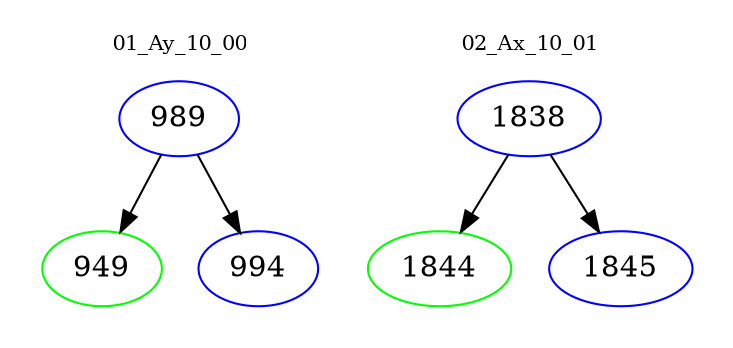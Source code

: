 digraph{
subgraph cluster_0 {
color = white
label = "01_Ay_10_00";
fontsize=10;
T0_989 [label="989", color="blue"]
T0_989 -> T0_949 [color="black"]
T0_949 [label="949", color="green"]
T0_989 -> T0_994 [color="black"]
T0_994 [label="994", color="blue"]
}
subgraph cluster_1 {
color = white
label = "02_Ax_10_01";
fontsize=10;
T1_1838 [label="1838", color="blue"]
T1_1838 -> T1_1844 [color="black"]
T1_1844 [label="1844", color="green"]
T1_1838 -> T1_1845 [color="black"]
T1_1845 [label="1845", color="blue"]
}
}

